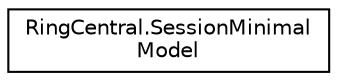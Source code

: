 digraph "Graphical Class Hierarchy"
{
 // LATEX_PDF_SIZE
  edge [fontname="Helvetica",fontsize="10",labelfontname="Helvetica",labelfontsize="10"];
  node [fontname="Helvetica",fontsize="10",shape=record];
  rankdir="LR";
  Node0 [label="RingCentral.SessionMinimal\lModel",height=0.2,width=0.4,color="black", fillcolor="white", style="filled",URL="$classRingCentral_1_1SessionMinimalModel.html",tooltip=" "];
}
